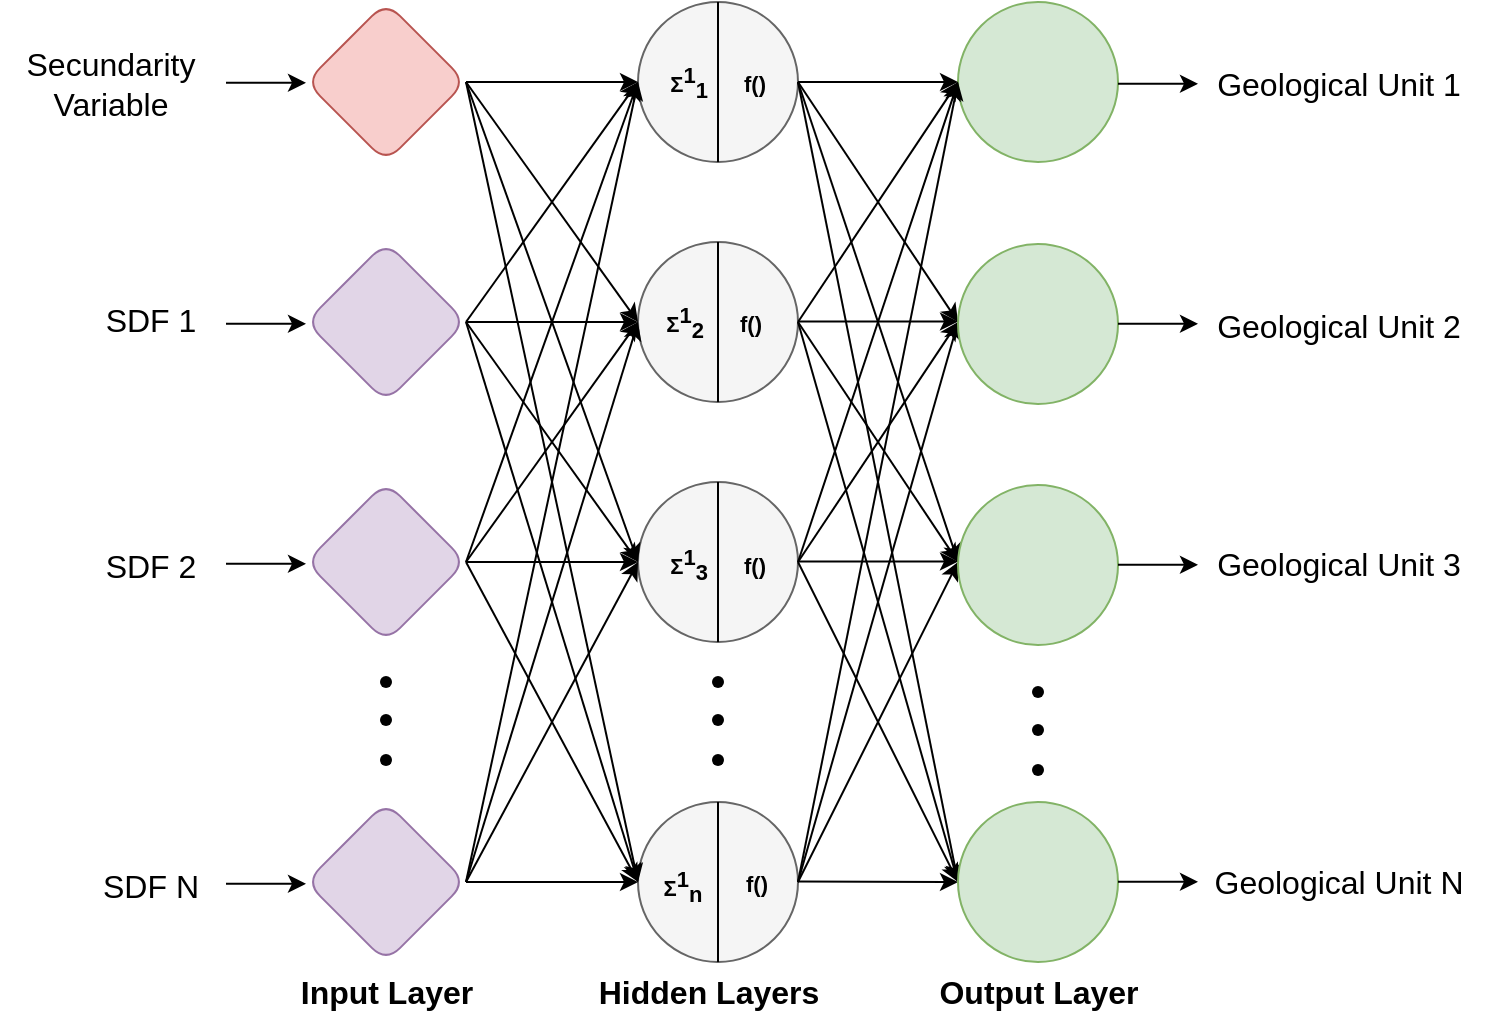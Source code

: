 <mxfile version="27.2.0">
  <diagram name="Página-1" id="CkdQ_40eLKM1FDib4vKP">
    <mxGraphModel dx="1729" dy="742" grid="1" gridSize="10" guides="1" tooltips="1" connect="1" arrows="1" fold="1" page="0" pageScale="1" pageWidth="827" pageHeight="1169" background="none" math="0" shadow="0">
      <root>
        <mxCell id="0" />
        <mxCell id="1" parent="0" />
        <mxCell id="4qIM2cVefQbF1bmY9J0a-3" value="" style="ellipse;whiteSpace=wrap;html=1;aspect=fixed;fillColor=#f5f5f5;strokeColor=#666666;fontColor=#333333;" parent="1" vertex="1">
          <mxGeometry x="209" y="200" width="80" height="80" as="geometry" />
        </mxCell>
        <mxCell id="4qIM2cVefQbF1bmY9J0a-4" value="" style="ellipse;whiteSpace=wrap;html=1;aspect=fixed;fillColor=#f5f5f5;strokeColor=#666666;fontColor=#333333;" parent="1" vertex="1">
          <mxGeometry x="209" y="80" width="80" height="80" as="geometry" />
        </mxCell>
        <mxCell id="4qIM2cVefQbF1bmY9J0a-5" value="" style="ellipse;whiteSpace=wrap;html=1;aspect=fixed;fillColor=#f5f5f5;strokeColor=#666666;fontColor=#333333;" parent="1" vertex="1">
          <mxGeometry x="209" y="320" width="80" height="80" as="geometry" />
        </mxCell>
        <mxCell id="4qIM2cVefQbF1bmY9J0a-6" value="" style="ellipse;whiteSpace=wrap;html=1;aspect=fixed;fillColor=#f5f5f5;strokeColor=#666666;fontColor=#333333;" parent="1" vertex="1">
          <mxGeometry x="209" y="480" width="80" height="80" as="geometry" />
        </mxCell>
        <mxCell id="4qIM2cVefQbF1bmY9J0a-19" value="" style="ellipse;whiteSpace=wrap;html=1;aspect=fixed;fillColor=#d5e8d4;strokeColor=#82b366;" parent="1" vertex="1">
          <mxGeometry x="369" y="80" width="80" height="80" as="geometry" />
        </mxCell>
        <mxCell id="4qIM2cVefQbF1bmY9J0a-28" value="" style="endArrow=classic;html=1;rounded=0;exitX=1;exitY=0.5;exitDx=0;exitDy=0;entryX=0;entryY=0.5;entryDx=0;entryDy=0;" parent="1" source="4qIM2cVefQbF1bmY9J0a-4" edge="1">
          <mxGeometry width="50" height="50" relative="1" as="geometry">
            <mxPoint x="289" y="240" as="sourcePoint" />
            <mxPoint x="369.0" y="120" as="targetPoint" />
          </mxGeometry>
        </mxCell>
        <mxCell id="4qIM2cVefQbF1bmY9J0a-31" value="" style="endArrow=classic;html=1;rounded=0;exitX=1;exitY=0.5;exitDx=0;exitDy=0;entryX=0;entryY=0.5;entryDx=0;entryDy=0;" parent="1" edge="1">
          <mxGeometry width="50" height="50" relative="1" as="geometry">
            <mxPoint x="289" y="239.76" as="sourcePoint" />
            <mxPoint x="369" y="239.76" as="targetPoint" />
          </mxGeometry>
        </mxCell>
        <mxCell id="4qIM2cVefQbF1bmY9J0a-37" value="" style="endArrow=classic;html=1;rounded=0;exitX=1;exitY=0.5;exitDx=0;exitDy=0;entryX=0;entryY=0.5;entryDx=0;entryDy=0;" parent="1" edge="1">
          <mxGeometry width="50" height="50" relative="1" as="geometry">
            <mxPoint x="289" y="359.76" as="sourcePoint" />
            <mxPoint x="369" y="359.76" as="targetPoint" />
          </mxGeometry>
        </mxCell>
        <mxCell id="4qIM2cVefQbF1bmY9J0a-40" value="" style="endArrow=classic;html=1;rounded=0;exitX=1;exitY=0.5;exitDx=0;exitDy=0;entryX=0;entryY=0.5;entryDx=0;entryDy=0;" parent="1" target="FGVWQjZt9ewmgZoG4UvB-36" edge="1">
          <mxGeometry width="50" height="50" relative="1" as="geometry">
            <mxPoint x="289" y="519.76" as="sourcePoint" />
            <mxPoint x="364" y="480" as="targetPoint" />
          </mxGeometry>
        </mxCell>
        <mxCell id="4qIM2cVefQbF1bmY9J0a-44" value="" style="endArrow=classic;html=1;rounded=0;exitX=1;exitY=0.5;exitDx=0;exitDy=0;entryX=0;entryY=0.5;entryDx=0;entryDy=0;" parent="1" source="4qIM2cVefQbF1bmY9J0a-4" target="FGVWQjZt9ewmgZoG4UvB-36" edge="1">
          <mxGeometry width="50" height="50" relative="1" as="geometry">
            <mxPoint x="299" y="130" as="sourcePoint" />
            <mxPoint x="364" y="450" as="targetPoint" />
          </mxGeometry>
        </mxCell>
        <mxCell id="4qIM2cVefQbF1bmY9J0a-45" value="" style="endArrow=classic;html=1;rounded=0;entryX=0;entryY=0.5;entryDx=0;entryDy=0;exitX=1;exitY=0.5;exitDx=0;exitDy=0;" parent="1" source="4qIM2cVefQbF1bmY9J0a-4" edge="1">
          <mxGeometry width="50" height="50" relative="1" as="geometry">
            <mxPoint x="309" y="140" as="sourcePoint" />
            <mxPoint x="369.0" y="360.0" as="targetPoint" />
          </mxGeometry>
        </mxCell>
        <mxCell id="4qIM2cVefQbF1bmY9J0a-46" value="" style="endArrow=classic;html=1;rounded=0;exitX=1;exitY=0.5;exitDx=0;exitDy=0;entryX=0;entryY=0.5;entryDx=0;entryDy=0;" parent="1" source="4qIM2cVefQbF1bmY9J0a-4" edge="1">
          <mxGeometry width="50" height="50" relative="1" as="geometry">
            <mxPoint x="319" y="150" as="sourcePoint" />
            <mxPoint x="369.0" y="240" as="targetPoint" />
          </mxGeometry>
        </mxCell>
        <mxCell id="4qIM2cVefQbF1bmY9J0a-47" value="" style="endArrow=classic;html=1;rounded=0;exitX=1;exitY=0.5;exitDx=0;exitDy=0;entryX=0;entryY=0.5;entryDx=0;entryDy=0;" parent="1" source="4qIM2cVefQbF1bmY9J0a-3" edge="1">
          <mxGeometry width="50" height="50" relative="1" as="geometry">
            <mxPoint x="329" y="160" as="sourcePoint" />
            <mxPoint x="369.0" y="120" as="targetPoint" />
          </mxGeometry>
        </mxCell>
        <mxCell id="4qIM2cVefQbF1bmY9J0a-48" value="" style="endArrow=classic;html=1;rounded=0;exitX=1;exitY=0.5;exitDx=0;exitDy=0;entryX=0;entryY=0.5;entryDx=0;entryDy=0;" parent="1" source="4qIM2cVefQbF1bmY9J0a-3" target="FGVWQjZt9ewmgZoG4UvB-36" edge="1">
          <mxGeometry width="50" height="50" relative="1" as="geometry">
            <mxPoint x="339" y="170" as="sourcePoint" />
            <mxPoint x="364" y="460" as="targetPoint" />
          </mxGeometry>
        </mxCell>
        <mxCell id="4qIM2cVefQbF1bmY9J0a-49" value="" style="endArrow=classic;html=1;rounded=0;exitX=1;exitY=0.5;exitDx=0;exitDy=0;entryX=0;entryY=0.5;entryDx=0;entryDy=0;" parent="1" source="4qIM2cVefQbF1bmY9J0a-3" edge="1">
          <mxGeometry width="50" height="50" relative="1" as="geometry">
            <mxPoint x="349" y="180" as="sourcePoint" />
            <mxPoint x="369.0" y="360.0" as="targetPoint" />
          </mxGeometry>
        </mxCell>
        <mxCell id="4qIM2cVefQbF1bmY9J0a-52" value="" style="endArrow=classic;html=1;rounded=0;exitX=1;exitY=0.5;exitDx=0;exitDy=0;entryX=0;entryY=0.5;entryDx=0;entryDy=0;" parent="1" source="4qIM2cVefQbF1bmY9J0a-5" target="FGVWQjZt9ewmgZoG4UvB-36" edge="1">
          <mxGeometry width="50" height="50" relative="1" as="geometry">
            <mxPoint x="309" y="470" as="sourcePoint" />
            <mxPoint x="354" y="470" as="targetPoint" />
          </mxGeometry>
        </mxCell>
        <mxCell id="4qIM2cVefQbF1bmY9J0a-54" value="" style="endArrow=classic;html=1;rounded=0;exitX=1;exitY=0.5;exitDx=0;exitDy=0;entryX=0;entryY=0.5;entryDx=0;entryDy=0;" parent="1" source="4qIM2cVefQbF1bmY9J0a-5" edge="1">
          <mxGeometry width="50" height="50" relative="1" as="geometry">
            <mxPoint x="369" y="520" as="sourcePoint" />
            <mxPoint x="369.0" y="120" as="targetPoint" />
          </mxGeometry>
        </mxCell>
        <mxCell id="4qIM2cVefQbF1bmY9J0a-55" value="" style="endArrow=classic;html=1;rounded=0;exitX=1;exitY=0.5;exitDx=0;exitDy=0;entryX=0;entryY=0.5;entryDx=0;entryDy=0;" parent="1" source="4qIM2cVefQbF1bmY9J0a-5" edge="1">
          <mxGeometry width="50" height="50" relative="1" as="geometry">
            <mxPoint x="379" y="530" as="sourcePoint" />
            <mxPoint x="369.0" y="240" as="targetPoint" />
          </mxGeometry>
        </mxCell>
        <mxCell id="4qIM2cVefQbF1bmY9J0a-56" value="" style="endArrow=classic;html=1;rounded=0;exitX=1;exitY=0.5;exitDx=0;exitDy=0;entryX=0;entryY=0.5;entryDx=0;entryDy=0;" parent="1" source="4qIM2cVefQbF1bmY9J0a-6" edge="1">
          <mxGeometry width="50" height="50" relative="1" as="geometry">
            <mxPoint x="329" y="480" as="sourcePoint" />
            <mxPoint x="369.0" y="360.0" as="targetPoint" />
          </mxGeometry>
        </mxCell>
        <mxCell id="4qIM2cVefQbF1bmY9J0a-57" value="" style="endArrow=classic;html=1;rounded=0;exitX=1;exitY=0.5;exitDx=0;exitDy=0;entryX=0;entryY=0.5;entryDx=0;entryDy=0;" parent="1" source="4qIM2cVefQbF1bmY9J0a-6" edge="1">
          <mxGeometry width="50" height="50" relative="1" as="geometry">
            <mxPoint x="329" y="480" as="sourcePoint" />
            <mxPoint x="369.0" y="240" as="targetPoint" />
          </mxGeometry>
        </mxCell>
        <mxCell id="4qIM2cVefQbF1bmY9J0a-58" value="" style="endArrow=classic;html=1;rounded=0;exitX=1;exitY=0.5;exitDx=0;exitDy=0;entryX=0;entryY=0.5;entryDx=0;entryDy=0;" parent="1" source="4qIM2cVefQbF1bmY9J0a-6" edge="1">
          <mxGeometry width="50" height="50" relative="1" as="geometry">
            <mxPoint x="389" y="540" as="sourcePoint" />
            <mxPoint x="369.0" y="120" as="targetPoint" />
          </mxGeometry>
        </mxCell>
        <mxCell id="4qIM2cVefQbF1bmY9J0a-155" value="" style="shape=waypoint;sketch=0;fillStyle=solid;size=6;pointerEvents=1;points=[];fillColor=none;resizable=0;rotatable=0;perimeter=centerPerimeter;snapToPoint=1;" parent="1" vertex="1">
          <mxGeometry x="239" y="410" width="20" height="20" as="geometry" />
        </mxCell>
        <mxCell id="4qIM2cVefQbF1bmY9J0a-156" value="" style="shape=waypoint;sketch=0;fillStyle=solid;size=6;pointerEvents=1;points=[];fillColor=none;resizable=0;rotatable=0;perimeter=centerPerimeter;snapToPoint=1;" parent="1" vertex="1">
          <mxGeometry x="239" y="429" width="20" height="20" as="geometry" />
        </mxCell>
        <mxCell id="4qIM2cVefQbF1bmY9J0a-157" value="" style="shape=waypoint;sketch=0;fillStyle=solid;size=6;pointerEvents=1;points=[];fillColor=none;resizable=0;rotatable=0;perimeter=centerPerimeter;snapToPoint=1;" parent="1" vertex="1">
          <mxGeometry x="239" y="449" width="20" height="20" as="geometry" />
        </mxCell>
        <mxCell id="4qIM2cVefQbF1bmY9J0a-169" value="" style="endArrow=classic;html=1;rounded=0;entryX=0;entryY=0.5;entryDx=0;entryDy=0;" parent="1" edge="1">
          <mxGeometry width="50" height="50" relative="1" as="geometry">
            <mxPoint x="449" y="120.88" as="sourcePoint" />
            <mxPoint x="489" y="120.88" as="targetPoint" />
          </mxGeometry>
        </mxCell>
        <mxCell id="4qIM2cVefQbF1bmY9J0a-170" value="Input Layer" style="text;html=1;align=center;verticalAlign=middle;resizable=0;points=[];autosize=1;strokeColor=none;fillColor=none;fontSize=16;fontStyle=1" parent="1" vertex="1">
          <mxGeometry x="28" y="560" width="110" height="30" as="geometry" />
        </mxCell>
        <mxCell id="4qIM2cVefQbF1bmY9J0a-171" value="Hidden Layers" style="text;html=1;align=center;verticalAlign=middle;resizable=0;points=[];autosize=1;strokeColor=none;fillColor=none;fontSize=16;fontStyle=1" parent="1" vertex="1">
          <mxGeometry x="179" y="560" width="130" height="30" as="geometry" />
        </mxCell>
        <mxCell id="4qIM2cVefQbF1bmY9J0a-172" value="Output Layer" style="text;html=1;align=center;verticalAlign=middle;resizable=0;points=[];autosize=1;strokeColor=none;fillColor=none;fontSize=16;fontStyle=1" parent="1" vertex="1">
          <mxGeometry x="349" y="560" width="120" height="30" as="geometry" />
        </mxCell>
        <mxCell id="4qIM2cVefQbF1bmY9J0a-175" value="Geological Unit 1" style="text;html=1;align=center;verticalAlign=middle;resizable=0;points=[];autosize=1;strokeColor=none;fillColor=none;fontSize=16;" parent="1" vertex="1">
          <mxGeometry x="484" y="106" width="150" height="30" as="geometry" />
        </mxCell>
        <mxCell id="RCf1zZOmux3i1M2k7Inm-12" value="" style="endArrow=none;html=1;rounded=0;entryX=0.5;entryY=0;entryDx=0;entryDy=0;exitX=0.5;exitY=1;exitDx=0;exitDy=0;" parent="1" source="4qIM2cVefQbF1bmY9J0a-4" target="4qIM2cVefQbF1bmY9J0a-4" edge="1">
          <mxGeometry width="50" height="50" relative="1" as="geometry">
            <mxPoint x="465" y="418" as="sourcePoint" />
            <mxPoint x="515" y="368" as="targetPoint" />
          </mxGeometry>
        </mxCell>
        <mxCell id="RCf1zZOmux3i1M2k7Inm-13" value="" style="endArrow=none;html=1;rounded=0;exitX=0.5;exitY=1;exitDx=0;exitDy=0;entryX=0.5;entryY=0;entryDx=0;entryDy=0;" parent="1" source="4qIM2cVefQbF1bmY9J0a-3" target="4qIM2cVefQbF1bmY9J0a-3" edge="1">
          <mxGeometry width="50" height="50" relative="1" as="geometry">
            <mxPoint x="246" y="280" as="sourcePoint" />
            <mxPoint x="252" y="220" as="targetPoint" />
          </mxGeometry>
        </mxCell>
        <mxCell id="RCf1zZOmux3i1M2k7Inm-15" value="" style="endArrow=none;html=1;rounded=0;exitX=0.5;exitY=1;exitDx=0;exitDy=0;entryX=0.5;entryY=0;entryDx=0;entryDy=0;" parent="1" source="4qIM2cVefQbF1bmY9J0a-5" target="4qIM2cVefQbF1bmY9J0a-5" edge="1">
          <mxGeometry width="50" height="50" relative="1" as="geometry">
            <mxPoint x="259" y="290" as="sourcePoint" />
            <mxPoint x="259" y="210" as="targetPoint" />
          </mxGeometry>
        </mxCell>
        <mxCell id="RCf1zZOmux3i1M2k7Inm-16" value="" style="endArrow=none;html=1;rounded=0;exitX=0.5;exitY=1;exitDx=0;exitDy=0;entryX=0.5;entryY=0;entryDx=0;entryDy=0;" parent="1" source="4qIM2cVefQbF1bmY9J0a-6" target="4qIM2cVefQbF1bmY9J0a-6" edge="1">
          <mxGeometry width="50" height="50" relative="1" as="geometry">
            <mxPoint x="269" y="300" as="sourcePoint" />
            <mxPoint x="269" y="220" as="targetPoint" />
          </mxGeometry>
        </mxCell>
        <mxCell id="RCf1zZOmux3i1M2k7Inm-29" value="&lt;font style=&quot;font-size: 11px;&quot;&gt;&lt;b style=&quot;font-size: 11px;&quot;&gt;&lt;span style=&quot;font-size: 11px;&quot;&gt;Σ&lt;sup style=&quot;font-size: 11px;&quot;&gt;1&lt;/sup&gt;&lt;/span&gt;&lt;span style=&quot;font-size: 11px;&quot;&gt;&lt;sub style=&quot;font-size: 11px;&quot;&gt;1&lt;/sub&gt;&lt;/span&gt;&lt;/b&gt;&lt;/font&gt;" style="text;html=1;align=center;verticalAlign=middle;resizable=0;points=[];autosize=1;strokeColor=none;fillColor=none;fontSize=11;" parent="1" vertex="1">
          <mxGeometry x="215" y="103.5" width="37" height="33" as="geometry" />
        </mxCell>
        <mxCell id="RCf1zZOmux3i1M2k7Inm-30" value="&lt;font style=&quot;font-size: 11px;&quot;&gt;&lt;b style=&quot;font-size: 11px;&quot;&gt;&lt;span style=&quot;font-size: 11px;&quot;&gt;Σ&lt;sup style=&quot;font-size: 11px;&quot;&gt;1&lt;/sup&gt;&lt;/span&gt;&lt;span style=&quot;font-size: 11px;&quot;&gt;&lt;sub style=&quot;font-size: 11px;&quot;&gt;2&lt;/sub&gt;&lt;/span&gt;&lt;/b&gt;&lt;/font&gt;" style="text;html=1;align=center;verticalAlign=middle;resizable=0;points=[];autosize=1;strokeColor=none;fillColor=none;fontSize=11;" parent="1" vertex="1">
          <mxGeometry x="213" y="223.5" width="37" height="33" as="geometry" />
        </mxCell>
        <mxCell id="RCf1zZOmux3i1M2k7Inm-31" value="&lt;font style=&quot;font-size: 11px;&quot;&gt;&lt;b style=&quot;font-size: 11px;&quot;&gt;&lt;span style=&quot;font-size: 11px;&quot;&gt;Σ&lt;sup style=&quot;font-size: 11px;&quot;&gt;1&lt;/sup&gt;&lt;/span&gt;&lt;span style=&quot;font-size: 11px;&quot;&gt;&lt;sub style=&quot;font-size: 11px;&quot;&gt;3&lt;/sub&gt;&lt;/span&gt;&lt;/b&gt;&lt;/font&gt;" style="text;html=1;align=center;verticalAlign=middle;resizable=0;points=[];autosize=1;strokeColor=none;fillColor=none;fontSize=11;" parent="1" vertex="1">
          <mxGeometry x="215" y="344" width="37" height="33" as="geometry" />
        </mxCell>
        <mxCell id="RCf1zZOmux3i1M2k7Inm-32" value="&lt;font style=&quot;font-size: 11px;&quot;&gt;&lt;b style=&quot;font-size: 11px;&quot;&gt;&lt;span style=&quot;font-size: 11px;&quot;&gt;Σ&lt;sup style=&quot;font-size: 11px;&quot;&gt;1&lt;/sup&gt;&lt;/span&gt;&lt;sub style=&quot;font-size: 11px;&quot;&gt;&lt;font style=&quot;font-size: 11px;&quot;&gt;n&lt;/font&gt;&lt;/sub&gt;&lt;/b&gt;&lt;/font&gt;" style="text;html=1;align=center;verticalAlign=middle;resizable=0;points=[];autosize=1;strokeColor=none;fillColor=none;fontSize=11;" parent="1" vertex="1">
          <mxGeometry x="211" y="506.5" width="40" height="30" as="geometry" />
        </mxCell>
        <mxCell id="RCf1zZOmux3i1M2k7Inm-45" value="&lt;span style=&quot;font-size: 11px;&quot;&gt;&lt;b style=&quot;font-size: 11px;&quot;&gt;f()&lt;/b&gt;&lt;/span&gt;" style="text;html=1;align=center;verticalAlign=middle;resizable=0;points=[];autosize=1;strokeColor=none;fillColor=none;fontSize=11;" parent="1" vertex="1">
          <mxGeometry x="252" y="108.5" width="29" height="25" as="geometry" />
        </mxCell>
        <mxCell id="RCf1zZOmux3i1M2k7Inm-46" value="&lt;b style=&quot;border-color: var(--border-color); font-size: 11px;&quot;&gt;f()&lt;/b&gt;" style="text;html=1;align=center;verticalAlign=middle;resizable=0;points=[];autosize=1;strokeColor=none;fillColor=none;fontSize=11;" parent="1" vertex="1">
          <mxGeometry x="250" y="228.5" width="29" height="25" as="geometry" />
        </mxCell>
        <mxCell id="RCf1zZOmux3i1M2k7Inm-47" value="&lt;b style=&quot;border-color: var(--border-color); font-size: 11px;&quot;&gt;f()&lt;/b&gt;" style="text;html=1;align=center;verticalAlign=middle;resizable=0;points=[];autosize=1;strokeColor=none;fillColor=none;fontSize=11;" parent="1" vertex="1">
          <mxGeometry x="252" y="349" width="29" height="25" as="geometry" />
        </mxCell>
        <mxCell id="RCf1zZOmux3i1M2k7Inm-48" value="&lt;b style=&quot;border-color: var(--border-color); font-size: 11px;&quot;&gt;f()&lt;/b&gt;" style="text;html=1;align=center;verticalAlign=middle;resizable=0;points=[];autosize=1;strokeColor=none;fillColor=none;fontSize=11;" parent="1" vertex="1">
          <mxGeometry x="253" y="508.5" width="29" height="25" as="geometry" />
        </mxCell>
        <mxCell id="FGVWQjZt9ewmgZoG4UvB-2" value="" style="rhombus;whiteSpace=wrap;html=1;fillColor=#f8cecc;strokeColor=#b85450;rounded=1;" parent="1" vertex="1">
          <mxGeometry x="43" y="80" width="80" height="80" as="geometry" />
        </mxCell>
        <mxCell id="FGVWQjZt9ewmgZoG4UvB-12" value="" style="endArrow=classic;html=1;rounded=0;entryX=0;entryY=0.5;entryDx=0;entryDy=0;" parent="1" edge="1">
          <mxGeometry width="50" height="50" relative="1" as="geometry">
            <mxPoint x="3" y="120.38" as="sourcePoint" />
            <mxPoint x="43" y="120.38" as="targetPoint" />
          </mxGeometry>
        </mxCell>
        <mxCell id="FGVWQjZt9ewmgZoG4UvB-13" value="Secundarity&lt;div&gt;Variable&lt;/div&gt;" style="text;html=1;align=center;verticalAlign=middle;resizable=0;points=[];autosize=1;strokeColor=none;fillColor=none;fontSize=16;" parent="1" vertex="1">
          <mxGeometry x="-110" y="96" width="110" height="50" as="geometry" />
        </mxCell>
        <mxCell id="FGVWQjZt9ewmgZoG4UvB-24" value="" style="endArrow=classic;html=1;rounded=0;exitX=1;exitY=0.5;exitDx=0;exitDy=0;entryX=0;entryY=0.5;entryDx=0;entryDy=0;" parent="1" source="FGVWQjZt9ewmgZoG4UvB-2" target="4qIM2cVefQbF1bmY9J0a-6" edge="1">
          <mxGeometry width="50" height="50" relative="1" as="geometry">
            <mxPoint x="173" y="232" as="sourcePoint" />
            <mxPoint x="330" y="490" as="targetPoint" />
          </mxGeometry>
        </mxCell>
        <mxCell id="FGVWQjZt9ewmgZoG4UvB-25" value="" style="endArrow=classic;html=1;rounded=0;exitX=1;exitY=0.5;exitDx=0;exitDy=0;entryX=0;entryY=0.5;entryDx=0;entryDy=0;" parent="1" source="FGVWQjZt9ewmgZoG4UvB-2" target="4qIM2cVefQbF1bmY9J0a-5" edge="1">
          <mxGeometry width="50" height="50" relative="1" as="geometry">
            <mxPoint x="183" y="242" as="sourcePoint" />
            <mxPoint x="340" y="500" as="targetPoint" />
          </mxGeometry>
        </mxCell>
        <mxCell id="FGVWQjZt9ewmgZoG4UvB-26" value="" style="endArrow=classic;html=1;rounded=0;exitX=1;exitY=0.5;exitDx=0;exitDy=0;entryX=0;entryY=0.5;entryDx=0;entryDy=0;" parent="1" source="FGVWQjZt9ewmgZoG4UvB-2" target="4qIM2cVefQbF1bmY9J0a-3" edge="1">
          <mxGeometry width="50" height="50" relative="1" as="geometry">
            <mxPoint x="193" y="252" as="sourcePoint" />
            <mxPoint x="350" y="510" as="targetPoint" />
          </mxGeometry>
        </mxCell>
        <mxCell id="FGVWQjZt9ewmgZoG4UvB-27" value="" style="endArrow=classic;html=1;rounded=0;exitX=1;exitY=0.5;exitDx=0;exitDy=0;entryX=0;entryY=0.5;entryDx=0;entryDy=0;" parent="1" source="FGVWQjZt9ewmgZoG4UvB-2" target="4qIM2cVefQbF1bmY9J0a-4" edge="1">
          <mxGeometry width="50" height="50" relative="1" as="geometry">
            <mxPoint x="203" y="262" as="sourcePoint" />
            <mxPoint x="360" y="520" as="targetPoint" />
          </mxGeometry>
        </mxCell>
        <mxCell id="FGVWQjZt9ewmgZoG4UvB-34" value="" style="ellipse;whiteSpace=wrap;html=1;aspect=fixed;fillColor=#d5e8d4;strokeColor=#82b366;" parent="1" vertex="1">
          <mxGeometry x="369" y="201" width="80" height="80" as="geometry" />
        </mxCell>
        <mxCell id="FGVWQjZt9ewmgZoG4UvB-35" value="" style="ellipse;whiteSpace=wrap;html=1;aspect=fixed;fillColor=#d5e8d4;strokeColor=#82b366;" parent="1" vertex="1">
          <mxGeometry x="369" y="321.5" width="80" height="80" as="geometry" />
        </mxCell>
        <mxCell id="FGVWQjZt9ewmgZoG4UvB-36" value="" style="ellipse;whiteSpace=wrap;html=1;aspect=fixed;fillColor=#d5e8d4;strokeColor=#82b366;" parent="1" vertex="1">
          <mxGeometry x="369" y="480" width="80" height="80" as="geometry" />
        </mxCell>
        <mxCell id="FGVWQjZt9ewmgZoG4UvB-39" value="" style="endArrow=classic;html=1;rounded=0;entryX=0;entryY=0.5;entryDx=0;entryDy=0;" parent="1" edge="1">
          <mxGeometry width="50" height="50" relative="1" as="geometry">
            <mxPoint x="449" y="240.88" as="sourcePoint" />
            <mxPoint x="489" y="240.88" as="targetPoint" />
          </mxGeometry>
        </mxCell>
        <mxCell id="FGVWQjZt9ewmgZoG4UvB-41" value="" style="endArrow=classic;html=1;rounded=0;entryX=0;entryY=0.5;entryDx=0;entryDy=0;" parent="1" edge="1">
          <mxGeometry width="50" height="50" relative="1" as="geometry">
            <mxPoint x="449" y="361.38" as="sourcePoint" />
            <mxPoint x="489" y="361.38" as="targetPoint" />
          </mxGeometry>
        </mxCell>
        <mxCell id="FGVWQjZt9ewmgZoG4UvB-43" value="" style="endArrow=classic;html=1;rounded=0;entryX=0;entryY=0.5;entryDx=0;entryDy=0;" parent="1" edge="1">
          <mxGeometry width="50" height="50" relative="1" as="geometry">
            <mxPoint x="449" y="519.88" as="sourcePoint" />
            <mxPoint x="489" y="519.88" as="targetPoint" />
          </mxGeometry>
        </mxCell>
        <mxCell id="FGVWQjZt9ewmgZoG4UvB-45" value="" style="rhombus;whiteSpace=wrap;html=1;fillColor=#e1d5e7;strokeColor=#9673a6;rounded=1;" parent="1" vertex="1">
          <mxGeometry x="43" y="200" width="80" height="80" as="geometry" />
        </mxCell>
        <mxCell id="FGVWQjZt9ewmgZoG4UvB-46" value="" style="endArrow=classic;html=1;rounded=0;entryX=0;entryY=0.5;entryDx=0;entryDy=0;" parent="1" edge="1">
          <mxGeometry width="50" height="50" relative="1" as="geometry">
            <mxPoint x="3" y="240.87" as="sourcePoint" />
            <mxPoint x="43" y="240.87" as="targetPoint" />
          </mxGeometry>
        </mxCell>
        <mxCell id="FGVWQjZt9ewmgZoG4UvB-48" value="" style="rhombus;whiteSpace=wrap;html=1;fillColor=#e1d5e7;strokeColor=#9673a6;rounded=1;" parent="1" vertex="1">
          <mxGeometry x="43" y="320" width="80" height="80" as="geometry" />
        </mxCell>
        <mxCell id="FGVWQjZt9ewmgZoG4UvB-49" value="" style="endArrow=classic;html=1;rounded=0;entryX=0;entryY=0.5;entryDx=0;entryDy=0;" parent="1" edge="1">
          <mxGeometry width="50" height="50" relative="1" as="geometry">
            <mxPoint x="3" y="360.87" as="sourcePoint" />
            <mxPoint x="43" y="360.87" as="targetPoint" />
          </mxGeometry>
        </mxCell>
        <mxCell id="FGVWQjZt9ewmgZoG4UvB-51" value="" style="rhombus;whiteSpace=wrap;html=1;fillColor=#e1d5e7;strokeColor=#9673a6;rounded=1;" parent="1" vertex="1">
          <mxGeometry x="43" y="480" width="80" height="80" as="geometry" />
        </mxCell>
        <mxCell id="FGVWQjZt9ewmgZoG4UvB-52" value="" style="endArrow=classic;html=1;rounded=0;entryX=0;entryY=0.5;entryDx=0;entryDy=0;" parent="1" edge="1">
          <mxGeometry width="50" height="50" relative="1" as="geometry">
            <mxPoint x="3" y="520.88" as="sourcePoint" />
            <mxPoint x="43" y="520.88" as="targetPoint" />
          </mxGeometry>
        </mxCell>
        <mxCell id="fp-WoqwSif0-ZGopf9bZ-1" value="" style="endArrow=classic;html=1;rounded=0;exitX=1;exitY=0.5;exitDx=0;exitDy=0;entryX=0;entryY=0.5;entryDx=0;entryDy=0;" parent="1" source="FGVWQjZt9ewmgZoG4UvB-45" target="4qIM2cVefQbF1bmY9J0a-6" edge="1">
          <mxGeometry width="50" height="50" relative="1" as="geometry">
            <mxPoint x="133" y="330" as="sourcePoint" />
            <mxPoint x="280" y="440" as="targetPoint" />
          </mxGeometry>
        </mxCell>
        <mxCell id="fp-WoqwSif0-ZGopf9bZ-2" value="" style="endArrow=classic;html=1;rounded=0;exitX=1;exitY=0.5;exitDx=0;exitDy=0;entryX=0;entryY=0.5;entryDx=0;entryDy=0;" parent="1" source="FGVWQjZt9ewmgZoG4UvB-45" target="4qIM2cVefQbF1bmY9J0a-5" edge="1">
          <mxGeometry width="50" height="50" relative="1" as="geometry">
            <mxPoint x="133" y="410" as="sourcePoint" />
            <mxPoint x="290" y="450" as="targetPoint" />
          </mxGeometry>
        </mxCell>
        <mxCell id="fp-WoqwSif0-ZGopf9bZ-3" value="" style="endArrow=classic;html=1;rounded=0;exitX=1;exitY=0.5;exitDx=0;exitDy=0;entryX=0;entryY=0.5;entryDx=0;entryDy=0;" parent="1" source="FGVWQjZt9ewmgZoG4UvB-45" target="4qIM2cVefQbF1bmY9J0a-3" edge="1">
          <mxGeometry width="50" height="50" relative="1" as="geometry">
            <mxPoint x="143" y="420" as="sourcePoint" />
            <mxPoint x="300" y="460" as="targetPoint" />
          </mxGeometry>
        </mxCell>
        <mxCell id="fp-WoqwSif0-ZGopf9bZ-4" value="" style="endArrow=classic;html=1;rounded=0;exitX=1;exitY=0.5;exitDx=0;exitDy=0;entryX=0;entryY=0.5;entryDx=0;entryDy=0;" parent="1" source="FGVWQjZt9ewmgZoG4UvB-45" target="4qIM2cVefQbF1bmY9J0a-4" edge="1">
          <mxGeometry width="50" height="50" relative="1" as="geometry">
            <mxPoint x="153" y="430" as="sourcePoint" />
            <mxPoint x="310" y="470" as="targetPoint" />
          </mxGeometry>
        </mxCell>
        <mxCell id="fp-WoqwSif0-ZGopf9bZ-5" value="" style="endArrow=classic;html=1;rounded=0;exitX=1;exitY=0.5;exitDx=0;exitDy=0;entryX=0;entryY=0.5;entryDx=0;entryDy=0;" parent="1" source="FGVWQjZt9ewmgZoG4UvB-48" target="4qIM2cVefQbF1bmY9J0a-6" edge="1">
          <mxGeometry width="50" height="50" relative="1" as="geometry">
            <mxPoint x="163" y="440" as="sourcePoint" />
            <mxPoint x="320" y="480" as="targetPoint" />
          </mxGeometry>
        </mxCell>
        <mxCell id="fp-WoqwSif0-ZGopf9bZ-6" value="" style="endArrow=classic;html=1;rounded=0;exitX=1;exitY=0.5;exitDx=0;exitDy=0;entryX=0;entryY=0.5;entryDx=0;entryDy=0;" parent="1" source="FGVWQjZt9ewmgZoG4UvB-48" target="4qIM2cVefQbF1bmY9J0a-5" edge="1">
          <mxGeometry width="50" height="50" relative="1" as="geometry">
            <mxPoint x="173" y="450" as="sourcePoint" />
            <mxPoint x="330" y="490" as="targetPoint" />
          </mxGeometry>
        </mxCell>
        <mxCell id="fp-WoqwSif0-ZGopf9bZ-7" value="" style="endArrow=classic;html=1;rounded=0;exitX=1;exitY=0.5;exitDx=0;exitDy=0;entryX=0;entryY=0.5;entryDx=0;entryDy=0;" parent="1" source="FGVWQjZt9ewmgZoG4UvB-48" target="4qIM2cVefQbF1bmY9J0a-3" edge="1">
          <mxGeometry width="50" height="50" relative="1" as="geometry">
            <mxPoint x="183" y="460" as="sourcePoint" />
            <mxPoint x="230" y="240" as="targetPoint" />
          </mxGeometry>
        </mxCell>
        <mxCell id="fp-WoqwSif0-ZGopf9bZ-8" value="" style="endArrow=classic;html=1;rounded=0;exitX=1;exitY=0.5;exitDx=0;exitDy=0;entryX=0;entryY=0.5;entryDx=0;entryDy=0;" parent="1" source="FGVWQjZt9ewmgZoG4UvB-48" target="4qIM2cVefQbF1bmY9J0a-4" edge="1">
          <mxGeometry width="50" height="50" relative="1" as="geometry">
            <mxPoint x="193" y="470" as="sourcePoint" />
            <mxPoint x="350" y="510" as="targetPoint" />
          </mxGeometry>
        </mxCell>
        <mxCell id="fp-WoqwSif0-ZGopf9bZ-9" value="" style="endArrow=classic;html=1;rounded=0;exitX=1;exitY=0.5;exitDx=0;exitDy=0;entryX=0;entryY=0.5;entryDx=0;entryDy=0;" parent="1" source="FGVWQjZt9ewmgZoG4UvB-51" target="4qIM2cVefQbF1bmY9J0a-6" edge="1">
          <mxGeometry width="50" height="50" relative="1" as="geometry">
            <mxPoint x="203" y="480" as="sourcePoint" />
            <mxPoint x="290" y="530" as="targetPoint" />
          </mxGeometry>
        </mxCell>
        <mxCell id="fp-WoqwSif0-ZGopf9bZ-10" value="" style="endArrow=classic;html=1;rounded=0;exitX=1;exitY=0.5;exitDx=0;exitDy=0;entryX=0;entryY=0.5;entryDx=0;entryDy=0;" parent="1" source="FGVWQjZt9ewmgZoG4UvB-51" edge="1" target="4qIM2cVefQbF1bmY9J0a-5">
          <mxGeometry width="50" height="50" relative="1" as="geometry">
            <mxPoint x="213" y="490" as="sourcePoint" />
            <mxPoint x="290" y="240" as="targetPoint" />
          </mxGeometry>
        </mxCell>
        <mxCell id="fp-WoqwSif0-ZGopf9bZ-11" value="" style="endArrow=classic;html=1;rounded=0;exitX=1;exitY=0.5;exitDx=0;exitDy=0;entryX=0;entryY=0.5;entryDx=0;entryDy=0;" parent="1" source="FGVWQjZt9ewmgZoG4UvB-51" target="4qIM2cVefQbF1bmY9J0a-4" edge="1">
          <mxGeometry width="50" height="50" relative="1" as="geometry">
            <mxPoint x="223" y="500" as="sourcePoint" />
            <mxPoint x="280" y="160" as="targetPoint" />
          </mxGeometry>
        </mxCell>
        <mxCell id="fp-WoqwSif0-ZGopf9bZ-12" value="" style="endArrow=classic;html=1;rounded=0;exitX=1;exitY=0.5;exitDx=0;exitDy=0;entryX=0;entryY=0.5;entryDx=0;entryDy=0;" parent="1" source="FGVWQjZt9ewmgZoG4UvB-51" target="4qIM2cVefQbF1bmY9J0a-3" edge="1">
          <mxGeometry width="50" height="50" relative="1" as="geometry">
            <mxPoint x="138" y="560" as="sourcePoint" />
            <mxPoint x="310" y="120" as="targetPoint" />
          </mxGeometry>
        </mxCell>
        <mxCell id="ZzaWuEjNu4GClE18ALnd-1" value="Geological Unit 2" style="text;html=1;align=center;verticalAlign=middle;resizable=0;points=[];autosize=1;strokeColor=none;fillColor=none;fontSize=16;" parent="1" vertex="1">
          <mxGeometry x="484" y="226.5" width="150" height="30" as="geometry" />
        </mxCell>
        <mxCell id="ZzaWuEjNu4GClE18ALnd-2" value="Geological Unit 3" style="text;html=1;align=center;verticalAlign=middle;resizable=0;points=[];autosize=1;strokeColor=none;fillColor=none;fontSize=16;" parent="1" vertex="1">
          <mxGeometry x="484" y="345.5" width="150" height="30" as="geometry" />
        </mxCell>
        <mxCell id="ZzaWuEjNu4GClE18ALnd-3" value="Geological Unit N" style="text;html=1;align=center;verticalAlign=middle;resizable=0;points=[];autosize=1;strokeColor=none;fillColor=none;fontSize=16;" parent="1" vertex="1">
          <mxGeometry x="484" y="505" width="150" height="30" as="geometry" />
        </mxCell>
        <mxCell id="kr8a4thcptvr2PMCqoy7-3" value="" style="shape=waypoint;sketch=0;fillStyle=solid;size=6;pointerEvents=1;points=[];fillColor=none;resizable=0;rotatable=0;perimeter=centerPerimeter;snapToPoint=1;" vertex="1" parent="1">
          <mxGeometry x="399" y="415" width="20" height="20" as="geometry" />
        </mxCell>
        <mxCell id="kr8a4thcptvr2PMCqoy7-4" value="" style="shape=waypoint;sketch=0;fillStyle=solid;size=6;pointerEvents=1;points=[];fillColor=none;resizable=0;rotatable=0;perimeter=centerPerimeter;snapToPoint=1;" vertex="1" parent="1">
          <mxGeometry x="399" y="434" width="20" height="20" as="geometry" />
        </mxCell>
        <mxCell id="kr8a4thcptvr2PMCqoy7-5" value="" style="shape=waypoint;sketch=0;fillStyle=solid;size=6;pointerEvents=1;points=[];fillColor=none;resizable=0;rotatable=0;perimeter=centerPerimeter;snapToPoint=1;" vertex="1" parent="1">
          <mxGeometry x="399" y="454" width="20" height="20" as="geometry" />
        </mxCell>
        <mxCell id="kr8a4thcptvr2PMCqoy7-6" value="" style="shape=waypoint;sketch=0;fillStyle=solid;size=6;pointerEvents=1;points=[];fillColor=none;resizable=0;rotatable=0;perimeter=centerPerimeter;snapToPoint=1;" vertex="1" parent="1">
          <mxGeometry x="73" y="410" width="20" height="20" as="geometry" />
        </mxCell>
        <mxCell id="kr8a4thcptvr2PMCqoy7-7" value="" style="shape=waypoint;sketch=0;fillStyle=solid;size=6;pointerEvents=1;points=[];fillColor=none;resizable=0;rotatable=0;perimeter=centerPerimeter;snapToPoint=1;" vertex="1" parent="1">
          <mxGeometry x="73" y="429" width="20" height="20" as="geometry" />
        </mxCell>
        <mxCell id="kr8a4thcptvr2PMCqoy7-8" value="" style="shape=waypoint;sketch=0;fillStyle=solid;size=6;pointerEvents=1;points=[];fillColor=none;resizable=0;rotatable=0;perimeter=centerPerimeter;snapToPoint=1;" vertex="1" parent="1">
          <mxGeometry x="73" y="449" width="20" height="20" as="geometry" />
        </mxCell>
        <mxCell id="kr8a4thcptvr2PMCqoy7-10" value="SDF 1" style="text;html=1;align=center;verticalAlign=middle;resizable=0;points=[];autosize=1;strokeColor=none;fillColor=none;fontSize=16;" vertex="1" parent="1">
          <mxGeometry x="-70" y="223.5" width="70" height="30" as="geometry" />
        </mxCell>
        <mxCell id="kr8a4thcptvr2PMCqoy7-11" value="SDF 2" style="text;html=1;align=center;verticalAlign=middle;resizable=0;points=[];autosize=1;strokeColor=none;fillColor=none;fontSize=16;" vertex="1" parent="1">
          <mxGeometry x="-70" y="346.5" width="70" height="30" as="geometry" />
        </mxCell>
        <mxCell id="kr8a4thcptvr2PMCqoy7-12" value="SDF N" style="text;html=1;align=center;verticalAlign=middle;resizable=0;points=[];autosize=1;strokeColor=none;fillColor=none;fontSize=16;" vertex="1" parent="1">
          <mxGeometry x="-70" y="506.5" width="70" height="30" as="geometry" />
        </mxCell>
      </root>
    </mxGraphModel>
  </diagram>
</mxfile>
